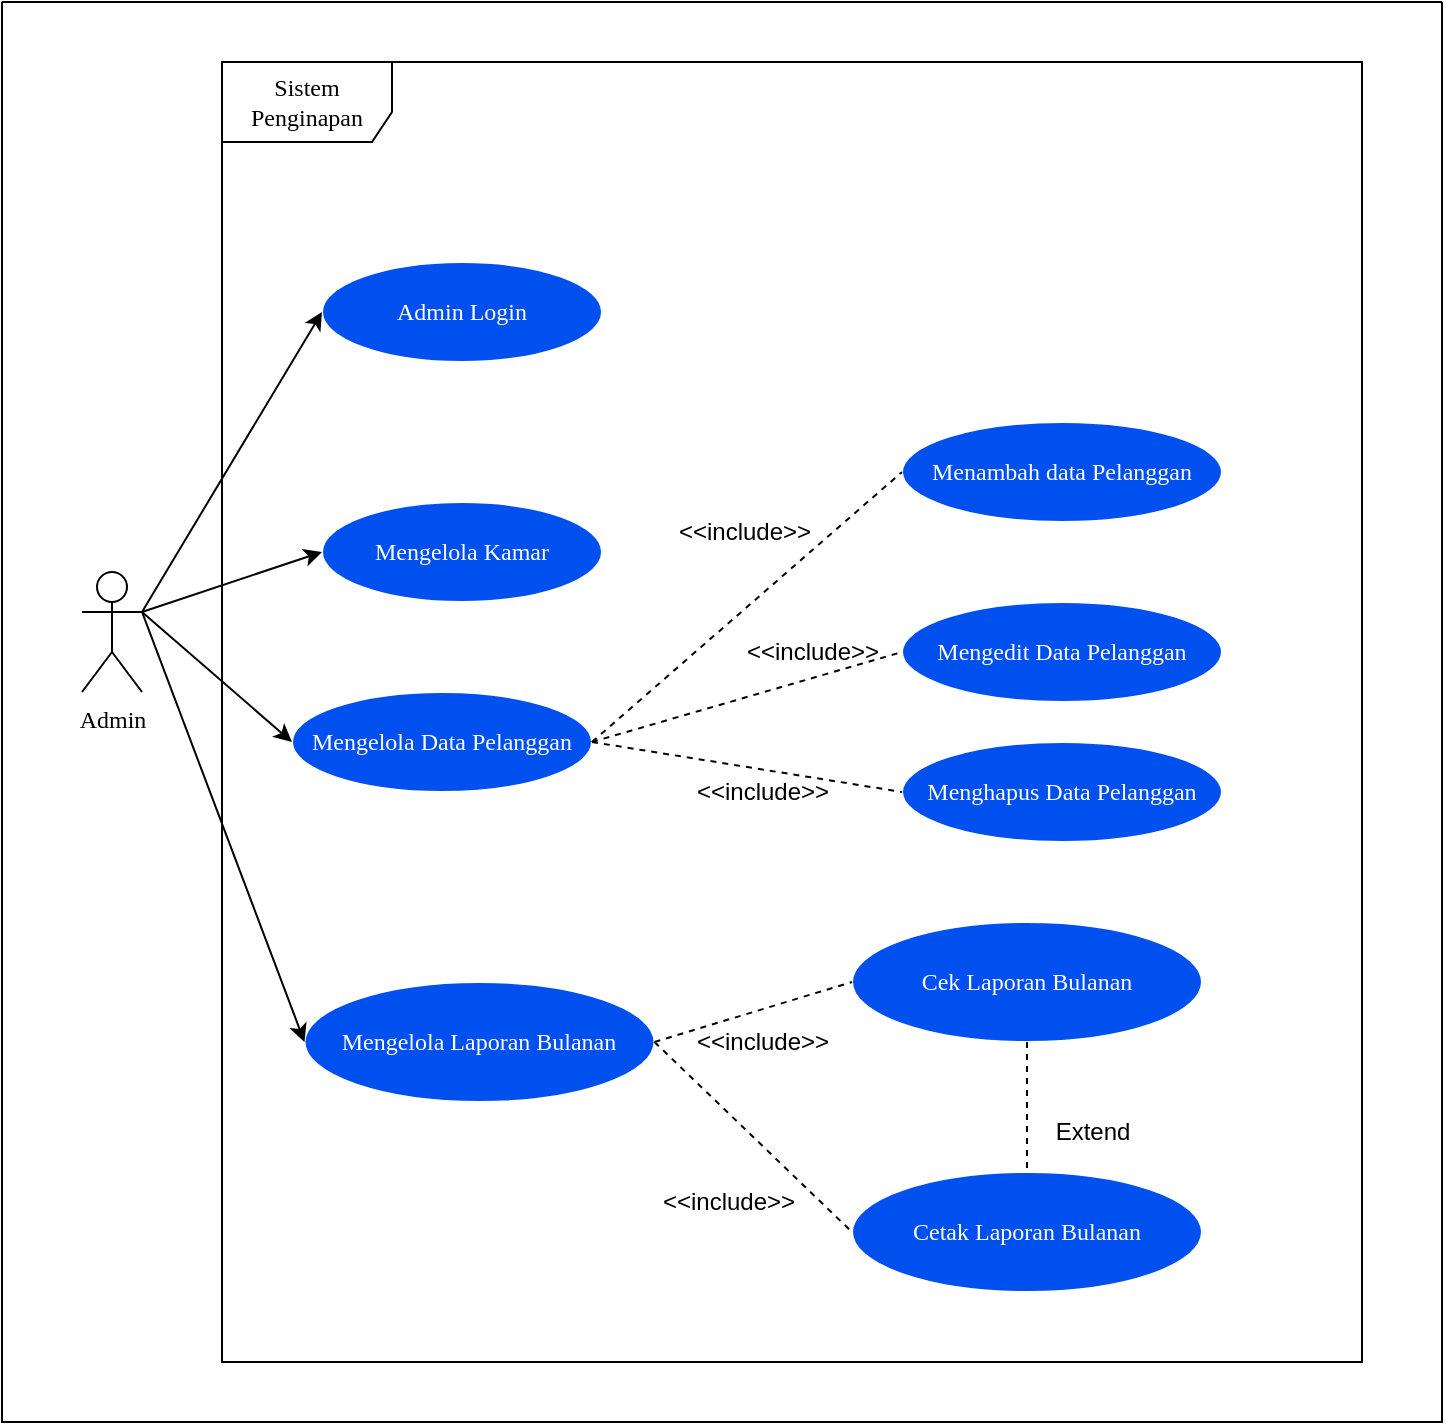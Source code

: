 <mxfile version="21.5.0" type="device">
  <diagram name="Page-1" id="0SQMpVgh-vj9nuXpa0WX">
    <mxGraphModel dx="1257" dy="610" grid="1" gridSize="10" guides="1" tooltips="1" connect="1" arrows="1" fold="1" page="1" pageScale="1" pageWidth="850" pageHeight="1100" math="0" shadow="0">
      <root>
        <mxCell id="0" />
        <mxCell id="1" parent="0" />
        <mxCell id="YxFn2TzCpDeZR-SsBONR-86" value="" style="swimlane;startSize=0;" vertex="1" parent="1">
          <mxGeometry x="80" y="40" width="720" height="710" as="geometry" />
        </mxCell>
        <mxCell id="YxFn2TzCpDeZR-SsBONR-91" value="Admin" style="shape=umlActor;verticalLabelPosition=bottom;verticalAlign=top;html=1;outlineConnect=0;fontFamily=Times New Roman;" vertex="1" parent="YxFn2TzCpDeZR-SsBONR-86">
          <mxGeometry x="40" y="285" width="30" height="60" as="geometry" />
        </mxCell>
        <mxCell id="YxFn2TzCpDeZR-SsBONR-92" value="&lt;font color=&quot;#000000&quot;&gt;Sistem Penginapan&lt;/font&gt;" style="shape=umlFrame;whiteSpace=wrap;html=1;pointerEvents=0;fontFamily=Times New Roman;width=85;height=40;fillColor=#ffffff;" vertex="1" parent="YxFn2TzCpDeZR-SsBONR-86">
          <mxGeometry x="110" y="30" width="570" height="650" as="geometry" />
        </mxCell>
        <mxCell id="YxFn2TzCpDeZR-SsBONR-93" value="Mengelola Kamar" style="ellipse;whiteSpace=wrap;html=1;fontFamily=Times New Roman;fillColor=#0050ef;fontColor=#ffffff;strokeColor=#ffffff;" vertex="1" parent="YxFn2TzCpDeZR-SsBONR-86">
          <mxGeometry x="160" y="250" width="140" height="50" as="geometry" />
        </mxCell>
        <mxCell id="YxFn2TzCpDeZR-SsBONR-87" style="rounded=0;orthogonalLoop=1;jettySize=auto;html=1;exitX=1;exitY=0.333;exitDx=0;exitDy=0;exitPerimeter=0;entryX=0;entryY=0.5;entryDx=0;entryDy=0;fontFamily=Times New Roman;" edge="1" parent="YxFn2TzCpDeZR-SsBONR-86" source="YxFn2TzCpDeZR-SsBONR-91" target="YxFn2TzCpDeZR-SsBONR-93">
          <mxGeometry relative="1" as="geometry" />
        </mxCell>
        <mxCell id="YxFn2TzCpDeZR-SsBONR-97" value="Mengelola Data Pelanggan" style="ellipse;whiteSpace=wrap;html=1;fontFamily=Times New Roman;fillColor=#0050ef;fontColor=#ffffff;strokeColor=#ffffff;" vertex="1" parent="YxFn2TzCpDeZR-SsBONR-86">
          <mxGeometry x="145" y="345" width="150" height="50" as="geometry" />
        </mxCell>
        <mxCell id="YxFn2TzCpDeZR-SsBONR-88" style="rounded=0;orthogonalLoop=1;jettySize=auto;html=1;exitX=1;exitY=0.333;exitDx=0;exitDy=0;exitPerimeter=0;entryX=0;entryY=0.5;entryDx=0;entryDy=0;fontFamily=Times New Roman;" edge="1" parent="YxFn2TzCpDeZR-SsBONR-86" source="YxFn2TzCpDeZR-SsBONR-91" target="YxFn2TzCpDeZR-SsBONR-97">
          <mxGeometry relative="1" as="geometry" />
        </mxCell>
        <mxCell id="YxFn2TzCpDeZR-SsBONR-100" value="Mengelola Laporan Bulanan" style="ellipse;whiteSpace=wrap;html=1;fontFamily=Times New Roman;fillColor=#0050ef;fontColor=#ffffff;strokeColor=#ffffff;" vertex="1" parent="YxFn2TzCpDeZR-SsBONR-86">
          <mxGeometry x="151.25" y="490" width="175" height="60" as="geometry" />
        </mxCell>
        <mxCell id="YxFn2TzCpDeZR-SsBONR-89" style="rounded=0;orthogonalLoop=1;jettySize=auto;html=1;exitX=1;exitY=0.333;exitDx=0;exitDy=0;exitPerimeter=0;entryX=0;entryY=0.5;entryDx=0;entryDy=0;fontFamily=Times New Roman;" edge="1" parent="YxFn2TzCpDeZR-SsBONR-86" source="YxFn2TzCpDeZR-SsBONR-91" target="YxFn2TzCpDeZR-SsBONR-100">
          <mxGeometry relative="1" as="geometry" />
        </mxCell>
        <mxCell id="YxFn2TzCpDeZR-SsBONR-101" style="edgeStyle=orthogonalEdgeStyle;rounded=0;orthogonalLoop=1;jettySize=auto;html=1;exitX=0.5;exitY=1;exitDx=0;exitDy=0;fontFamily=Times New Roman;" edge="1" parent="YxFn2TzCpDeZR-SsBONR-86" source="YxFn2TzCpDeZR-SsBONR-97" target="YxFn2TzCpDeZR-SsBONR-97">
          <mxGeometry relative="1" as="geometry" />
        </mxCell>
        <mxCell id="YxFn2TzCpDeZR-SsBONR-102" value="Menambah data Pelanggan" style="ellipse;whiteSpace=wrap;html=1;fontFamily=Times New Roman;fillColor=#0050ef;fontColor=#ffffff;strokeColor=#ffffff;" vertex="1" parent="YxFn2TzCpDeZR-SsBONR-86">
          <mxGeometry x="450" y="210" width="160" height="50" as="geometry" />
        </mxCell>
        <mxCell id="YxFn2TzCpDeZR-SsBONR-94" style="edgeStyle=none;rounded=0;orthogonalLoop=1;jettySize=auto;html=1;exitX=1;exitY=0.5;exitDx=0;exitDy=0;entryX=0;entryY=0.5;entryDx=0;entryDy=0;endArrow=none;endFill=0;dashed=1;" edge="1" parent="YxFn2TzCpDeZR-SsBONR-86" source="YxFn2TzCpDeZR-SsBONR-97" target="YxFn2TzCpDeZR-SsBONR-102">
          <mxGeometry relative="1" as="geometry" />
        </mxCell>
        <mxCell id="YxFn2TzCpDeZR-SsBONR-103" value="Mengedit Data Pelanggan" style="ellipse;whiteSpace=wrap;html=1;fontFamily=Times New Roman;fillColor=#0050ef;fontColor=#ffffff;strokeColor=#ffffff;" vertex="1" parent="YxFn2TzCpDeZR-SsBONR-86">
          <mxGeometry x="450" y="300" width="160" height="50" as="geometry" />
        </mxCell>
        <mxCell id="YxFn2TzCpDeZR-SsBONR-95" style="edgeStyle=none;rounded=0;orthogonalLoop=1;jettySize=auto;html=1;exitX=1;exitY=0.5;exitDx=0;exitDy=0;entryX=0;entryY=0.5;entryDx=0;entryDy=0;endArrow=none;endFill=0;dashed=1;" edge="1" parent="YxFn2TzCpDeZR-SsBONR-86" source="YxFn2TzCpDeZR-SsBONR-97" target="YxFn2TzCpDeZR-SsBONR-103">
          <mxGeometry relative="1" as="geometry" />
        </mxCell>
        <mxCell id="YxFn2TzCpDeZR-SsBONR-104" value="Menghapus Data Pelanggan" style="ellipse;whiteSpace=wrap;html=1;fontFamily=Times New Roman;fillColor=#0050ef;fontColor=#ffffff;strokeColor=#ffffff;" vertex="1" parent="YxFn2TzCpDeZR-SsBONR-86">
          <mxGeometry x="450" y="370" width="160" height="50" as="geometry" />
        </mxCell>
        <mxCell id="YxFn2TzCpDeZR-SsBONR-96" style="edgeStyle=none;rounded=0;orthogonalLoop=1;jettySize=auto;html=1;exitX=1;exitY=0.5;exitDx=0;exitDy=0;entryX=0;entryY=0.5;entryDx=0;entryDy=0;endArrow=none;endFill=0;dashed=1;" edge="1" parent="YxFn2TzCpDeZR-SsBONR-86" source="YxFn2TzCpDeZR-SsBONR-97" target="YxFn2TzCpDeZR-SsBONR-104">
          <mxGeometry relative="1" as="geometry" />
        </mxCell>
        <mxCell id="YxFn2TzCpDeZR-SsBONR-106" value="Cek Laporan Bulanan" style="ellipse;whiteSpace=wrap;html=1;fontFamily=Times New Roman;fillColor=#0050ef;fontColor=#ffffff;strokeColor=#ffffff;" vertex="1" parent="YxFn2TzCpDeZR-SsBONR-86">
          <mxGeometry x="425" y="460" width="175" height="60" as="geometry" />
        </mxCell>
        <mxCell id="YxFn2TzCpDeZR-SsBONR-98" style="edgeStyle=none;rounded=0;orthogonalLoop=1;jettySize=auto;html=1;exitX=1;exitY=0.5;exitDx=0;exitDy=0;entryX=0;entryY=0.5;entryDx=0;entryDy=0;endArrow=none;endFill=0;dashed=1;" edge="1" parent="YxFn2TzCpDeZR-SsBONR-86" source="YxFn2TzCpDeZR-SsBONR-100" target="YxFn2TzCpDeZR-SsBONR-106">
          <mxGeometry relative="1" as="geometry" />
        </mxCell>
        <mxCell id="YxFn2TzCpDeZR-SsBONR-107" value="Cetak Laporan Bulanan" style="ellipse;whiteSpace=wrap;html=1;fontFamily=Times New Roman;fillColor=#0050ef;fontColor=#ffffff;strokeColor=#ffffff;" vertex="1" parent="YxFn2TzCpDeZR-SsBONR-86">
          <mxGeometry x="425" y="585" width="175" height="60" as="geometry" />
        </mxCell>
        <mxCell id="YxFn2TzCpDeZR-SsBONR-99" style="edgeStyle=none;rounded=0;orthogonalLoop=1;jettySize=auto;html=1;exitX=1;exitY=0.5;exitDx=0;exitDy=0;entryX=0;entryY=0.5;entryDx=0;entryDy=0;endArrow=none;endFill=0;dashed=1;" edge="1" parent="YxFn2TzCpDeZR-SsBONR-86" source="YxFn2TzCpDeZR-SsBONR-100" target="YxFn2TzCpDeZR-SsBONR-107">
          <mxGeometry relative="1" as="geometry" />
        </mxCell>
        <mxCell id="YxFn2TzCpDeZR-SsBONR-105" value="" style="edgeStyle=none;rounded=0;orthogonalLoop=1;jettySize=auto;html=1;endArrow=none;endFill=0;dashed=1;" edge="1" parent="YxFn2TzCpDeZR-SsBONR-86" source="YxFn2TzCpDeZR-SsBONR-106" target="YxFn2TzCpDeZR-SsBONR-107">
          <mxGeometry relative="1" as="geometry" />
        </mxCell>
        <mxCell id="YxFn2TzCpDeZR-SsBONR-108" value="&amp;lt;&amp;lt;include&amp;gt;&amp;gt;" style="text;html=1;align=center;verticalAlign=middle;resizable=0;points=[];autosize=1;strokeColor=none;fillColor=none;" vertex="1" parent="YxFn2TzCpDeZR-SsBONR-86">
          <mxGeometry x="317.5" y="585" width="90" height="30" as="geometry" />
        </mxCell>
        <mxCell id="YxFn2TzCpDeZR-SsBONR-109" value="&amp;lt;&amp;lt;include&amp;gt;&amp;gt;" style="text;html=1;align=center;verticalAlign=middle;resizable=0;points=[];autosize=1;strokeColor=none;fillColor=none;" vertex="1" parent="YxFn2TzCpDeZR-SsBONR-86">
          <mxGeometry x="360" y="310" width="90" height="30" as="geometry" />
        </mxCell>
        <mxCell id="YxFn2TzCpDeZR-SsBONR-110" value="Extend" style="text;html=1;align=center;verticalAlign=middle;resizable=0;points=[];autosize=1;strokeColor=none;fillColor=none;" vertex="1" parent="YxFn2TzCpDeZR-SsBONR-86">
          <mxGeometry x="515" y="550" width="60" height="30" as="geometry" />
        </mxCell>
        <mxCell id="YxFn2TzCpDeZR-SsBONR-111" value="&amp;lt;&amp;lt;include&amp;gt;&amp;gt;" style="text;html=1;align=center;verticalAlign=middle;resizable=0;points=[];autosize=1;strokeColor=none;fillColor=none;" vertex="1" parent="YxFn2TzCpDeZR-SsBONR-86">
          <mxGeometry x="326.25" y="250" width="90" height="30" as="geometry" />
        </mxCell>
        <mxCell id="YxFn2TzCpDeZR-SsBONR-112" value="&amp;lt;&amp;lt;include&amp;gt;&amp;gt;" style="text;html=1;align=center;verticalAlign=middle;resizable=0;points=[];autosize=1;strokeColor=none;fillColor=none;" vertex="1" parent="YxFn2TzCpDeZR-SsBONR-86">
          <mxGeometry x="335" y="380" width="90" height="30" as="geometry" />
        </mxCell>
        <mxCell id="YxFn2TzCpDeZR-SsBONR-113" value="&amp;lt;&amp;lt;include&amp;gt;&amp;gt;" style="text;html=1;align=center;verticalAlign=middle;resizable=0;points=[];autosize=1;strokeColor=none;fillColor=none;" vertex="1" parent="YxFn2TzCpDeZR-SsBONR-86">
          <mxGeometry x="335" y="505" width="90" height="30" as="geometry" />
        </mxCell>
        <mxCell id="YxFn2TzCpDeZR-SsBONR-114" value="Admin Login" style="ellipse;whiteSpace=wrap;html=1;fontFamily=Times New Roman;fillColor=#0050ef;fontColor=#ffffff;strokeColor=#ffffff;" vertex="1" parent="YxFn2TzCpDeZR-SsBONR-86">
          <mxGeometry x="160" y="130" width="140" height="50" as="geometry" />
        </mxCell>
        <mxCell id="YxFn2TzCpDeZR-SsBONR-90" style="edgeStyle=none;rounded=0;orthogonalLoop=1;jettySize=auto;html=1;exitX=1;exitY=0.333;exitDx=0;exitDy=0;exitPerimeter=0;entryX=0;entryY=0.5;entryDx=0;entryDy=0;" edge="1" parent="YxFn2TzCpDeZR-SsBONR-86" source="YxFn2TzCpDeZR-SsBONR-91" target="YxFn2TzCpDeZR-SsBONR-114">
          <mxGeometry relative="1" as="geometry" />
        </mxCell>
      </root>
    </mxGraphModel>
  </diagram>
</mxfile>
